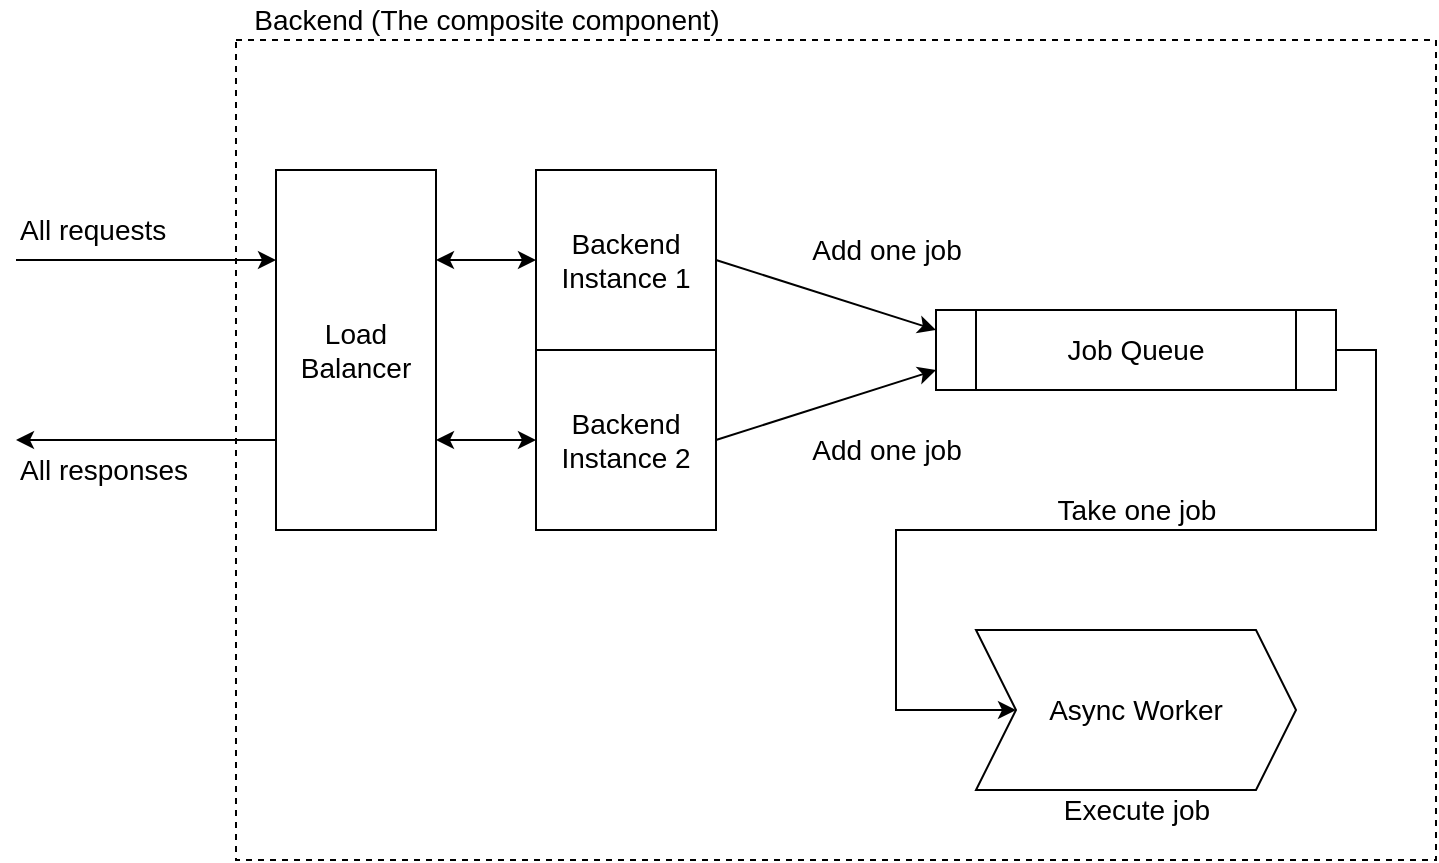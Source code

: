 <mxfile version="12.9.3" type="device"><diagram id="F6C0qdNgFmhBdd7p-WNN" name="Page-1"><mxGraphModel dx="1273" dy="676" grid="1" gridSize="10" guides="1" tooltips="1" connect="1" arrows="1" fold="1" page="1" pageScale="1" pageWidth="827" pageHeight="1169" math="0" shadow="0"><root><mxCell id="0"/><mxCell id="1" parent="0"/><mxCell id="jalF38qSHtet8JP3DqnO-12" value="" style="rounded=0;whiteSpace=wrap;html=1;shadow=0;fillColor=none;gradientColor=none;fontSize=14;align=center;dashed=1;" parent="1" vertex="1"><mxGeometry x="-680" y="175" width="600" height="410" as="geometry"/></mxCell><mxCell id="jalF38qSHtet8JP3DqnO-8" style="rounded=0;orthogonalLoop=1;jettySize=auto;html=1;exitX=0;exitY=0.25;exitDx=0;exitDy=0;entryX=1;entryY=0.5;entryDx=0;entryDy=0;startArrow=classic;startFill=1;endArrow=none;endFill=0;strokeWidth=1;fontSize=14;" parent="1" source="DEXSWMpo7l23XRFArZPN-51" target="DEXSWMpo7l23XRFArZPN-49" edge="1"><mxGeometry relative="1" as="geometry"/></mxCell><mxCell id="DEXSWMpo7l23XRFArZPN-49" value="Backend&lt;br&gt;Instance 1" style="whiteSpace=wrap;html=1;aspect=fixed;shadow=0;fontSize=14;" parent="1" vertex="1"><mxGeometry x="-530" y="240" width="90" height="90" as="geometry"/></mxCell><mxCell id="DEXSWMpo7l23XRFArZPN-58" style="edgeStyle=orthogonalEdgeStyle;rounded=0;orthogonalLoop=1;jettySize=auto;html=1;exitX=1;exitY=0.5;exitDx=0;exitDy=0;entryX=0;entryY=0.5;entryDx=0;entryDy=0;endArrow=classic;endFill=1;strokeWidth=1;fontSize=14;" parent="1" source="DEXSWMpo7l23XRFArZPN-51" target="DEXSWMpo7l23XRFArZPN-54" edge="1"><mxGeometry relative="1" as="geometry"><Array as="points"><mxPoint x="-110" y="330"/><mxPoint x="-110" y="420"/><mxPoint x="-350" y="420"/><mxPoint x="-350" y="510"/></Array></mxGeometry></mxCell><mxCell id="DEXSWMpo7l23XRFArZPN-51" value="Job Queue" style="shape=process;whiteSpace=wrap;html=1;backgroundOutline=1;shadow=0;fillColor=#FFFFFF;gradientColor=none;fontSize=14;" parent="1" vertex="1"><mxGeometry x="-330" y="310" width="200" height="40" as="geometry"/></mxCell><mxCell id="DEXSWMpo7l23XRFArZPN-54" value="Async Worker" style="shape=step;perimeter=stepPerimeter;whiteSpace=wrap;html=1;fixedSize=1;shadow=0;fillColor=#FFFFFF;gradientColor=none;fontSize=14;" parent="1" vertex="1"><mxGeometry x="-310" y="470" width="160" height="80" as="geometry"/></mxCell><mxCell id="DEXSWMpo7l23XRFArZPN-65" value="Take one job" style="text;html=1;align=center;verticalAlign=middle;resizable=0;points=[];autosize=1;fontSize=14;" parent="1" vertex="1"><mxGeometry x="-275" y="400" width="90" height="20" as="geometry"/></mxCell><mxCell id="DEXSWMpo7l23XRFArZPN-66" value="Execute job" style="text;html=1;align=center;verticalAlign=middle;resizable=0;points=[];autosize=1;fontSize=14;" parent="1" vertex="1"><mxGeometry x="-275" y="550" width="90" height="20" as="geometry"/></mxCell><mxCell id="DEXSWMpo7l23XRFArZPN-68" value="Backend (The composite component)" style="text;html=1;align=center;verticalAlign=middle;resizable=0;points=[];autosize=1;fontSize=14;" parent="1" vertex="1"><mxGeometry x="-680" y="155" width="250" height="20" as="geometry"/></mxCell><mxCell id="jalF38qSHtet8JP3DqnO-9" style="rounded=0;orthogonalLoop=1;jettySize=auto;html=1;exitX=0;exitY=0.75;exitDx=0;exitDy=0;startArrow=classic;startFill=1;endArrow=none;endFill=0;strokeWidth=1;fontSize=14;entryX=1;entryY=0.5;entryDx=0;entryDy=0;" parent="1" source="DEXSWMpo7l23XRFArZPN-51" target="jalF38qSHtet8JP3DqnO-1" edge="1"><mxGeometry relative="1" as="geometry"><mxPoint x="-330" y="330" as="sourcePoint"/></mxGeometry></mxCell><mxCell id="jalF38qSHtet8JP3DqnO-1" value="Backend&lt;br&gt;Instance 2" style="whiteSpace=wrap;html=1;aspect=fixed;shadow=0;fontSize=14;" parent="1" vertex="1"><mxGeometry x="-530" y="330" width="90" height="90" as="geometry"/></mxCell><mxCell id="jalF38qSHtet8JP3DqnO-13" style="edgeStyle=none;rounded=0;orthogonalLoop=1;jettySize=auto;html=1;exitX=0;exitY=0.25;exitDx=0;exitDy=0;startArrow=classic;startFill=1;endArrow=none;endFill=0;strokeWidth=1;fontSize=14;" parent="1" source="jalF38qSHtet8JP3DqnO-3" edge="1"><mxGeometry relative="1" as="geometry"><mxPoint x="-790" y="285" as="targetPoint"/></mxGeometry></mxCell><mxCell id="jalF38qSHtet8JP3DqnO-14" style="edgeStyle=none;rounded=0;orthogonalLoop=1;jettySize=auto;html=1;startArrow=classic;startFill=1;endArrow=none;endFill=0;strokeWidth=1;fontSize=14;entryX=0;entryY=0.75;entryDx=0;entryDy=0;" parent="1" target="jalF38qSHtet8JP3DqnO-3" edge="1"><mxGeometry relative="1" as="geometry"><mxPoint x="-790" y="375" as="sourcePoint"/></mxGeometry></mxCell><mxCell id="JKlcqrnvKYOopp_HxjxX-1" style="edgeStyle=none;rounded=0;orthogonalLoop=1;jettySize=auto;html=1;exitX=1;exitY=0.25;exitDx=0;exitDy=0;entryX=0;entryY=0.5;entryDx=0;entryDy=0;startArrow=classic;startFill=1;endArrow=classic;endFill=1;strokeWidth=1;fontSize=14;" edge="1" parent="1" source="jalF38qSHtet8JP3DqnO-3" target="DEXSWMpo7l23XRFArZPN-49"><mxGeometry relative="1" as="geometry"/></mxCell><mxCell id="JKlcqrnvKYOopp_HxjxX-2" style="edgeStyle=none;rounded=0;orthogonalLoop=1;jettySize=auto;html=1;exitX=1;exitY=0.75;exitDx=0;exitDy=0;entryX=0;entryY=0.5;entryDx=0;entryDy=0;startArrow=classic;startFill=1;endArrow=classic;endFill=1;strokeWidth=1;fontSize=14;" edge="1" parent="1" source="jalF38qSHtet8JP3DqnO-3" target="jalF38qSHtet8JP3DqnO-1"><mxGeometry relative="1" as="geometry"/></mxCell><mxCell id="jalF38qSHtet8JP3DqnO-3" value="Load Balancer" style="rounded=0;whiteSpace=wrap;html=1;shadow=0;fontSize=14;align=center;" parent="1" vertex="1"><mxGeometry x="-660" y="240" width="80" height="180" as="geometry"/></mxCell><mxCell id="jalF38qSHtet8JP3DqnO-10" value="Add one job" style="text;html=1;align=center;verticalAlign=middle;resizable=0;points=[];autosize=1;fontSize=14;" parent="1" vertex="1"><mxGeometry x="-400" y="270" width="90" height="20" as="geometry"/></mxCell><mxCell id="jalF38qSHtet8JP3DqnO-11" value="Add one job" style="text;html=1;align=center;verticalAlign=middle;resizable=0;points=[];autosize=1;fontSize=14;" parent="1" vertex="1"><mxGeometry x="-400" y="370" width="90" height="20" as="geometry"/></mxCell><mxCell id="jalF38qSHtet8JP3DqnO-15" value="All requests" style="text;html=1;align=left;verticalAlign=middle;resizable=0;points=[];autosize=1;fontSize=14;" parent="1" vertex="1"><mxGeometry x="-790" y="260" width="90" height="20" as="geometry"/></mxCell><mxCell id="jalF38qSHtet8JP3DqnO-16" value="All responses" style="text;html=1;align=left;verticalAlign=middle;resizable=0;points=[];autosize=1;fontSize=14;" parent="1" vertex="1"><mxGeometry x="-790" y="380" width="100" height="20" as="geometry"/></mxCell></root></mxGraphModel></diagram></mxfile>